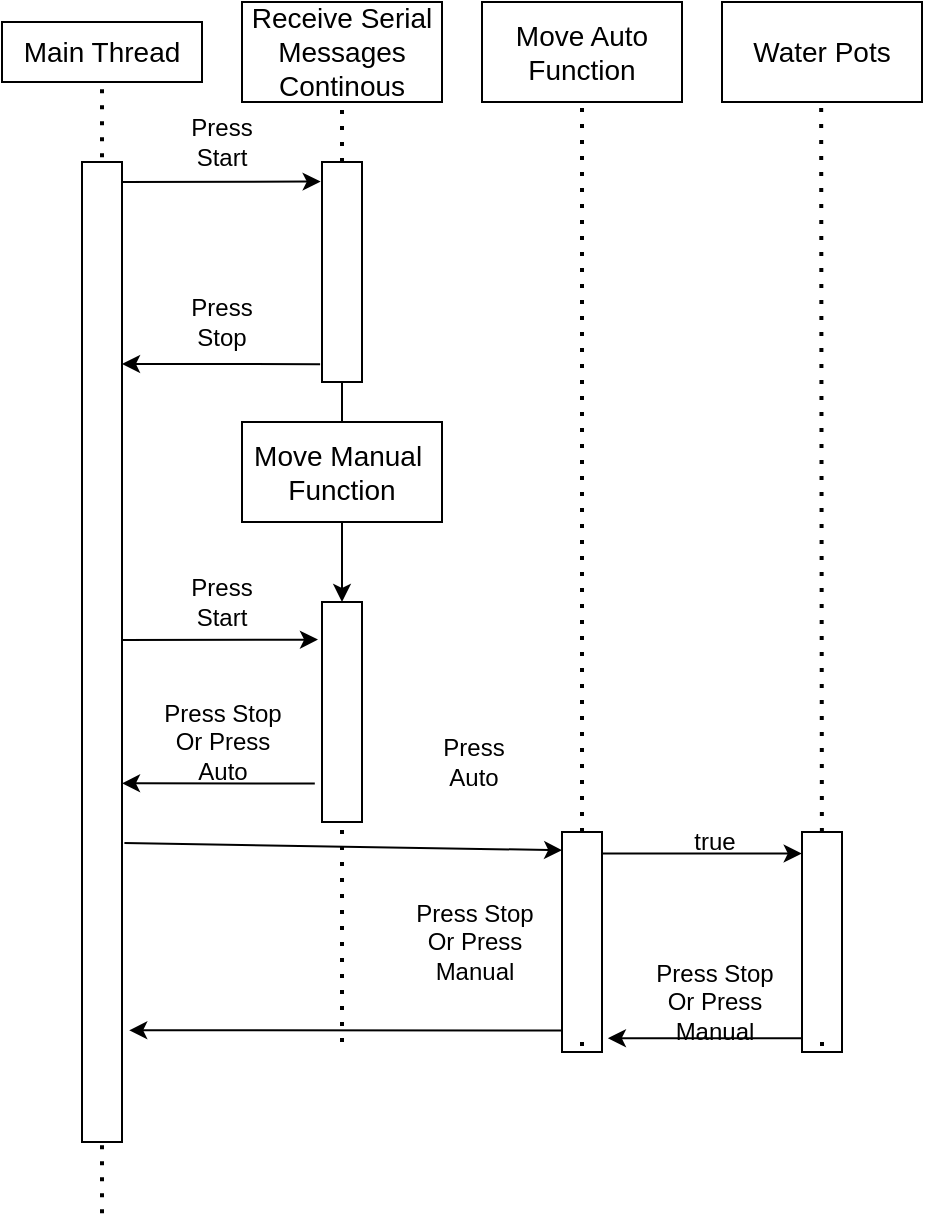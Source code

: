 <mxfile version="13.4.4" type="device"><diagram id="8B6aebKGQ5Rk2ummMI2B" name="Page-1"><mxGraphModel dx="1038" dy="580" grid="1" gridSize="10" guides="1" tooltips="1" connect="1" arrows="1" fold="1" page="1" pageScale="1" pageWidth="850" pageHeight="1100" math="0" shadow="0"><root><mxCell id="0"/><mxCell id="1" parent="0"/><mxCell id="RhWtDBQpuKGzHbN7073i-4" style="edgeStyle=orthogonalEdgeStyle;rounded=0;orthogonalLoop=1;jettySize=auto;html=1;exitX=0.5;exitY=1;exitDx=0;exitDy=0;entryX=0.5;entryY=0;entryDx=0;entryDy=0;" edge="1" parent="1" source="9WS6tBo4Gh34yldsofoe-9" target="9WS6tBo4Gh34yldsofoe-20"><mxGeometry relative="1" as="geometry"/></mxCell><mxCell id="9WS6tBo4Gh34yldsofoe-17" value="" style="endArrow=none;dashed=1;html=1;dashPattern=1 3;strokeWidth=2;" parent="1" edge="1"><mxGeometry width="50" height="50" relative="1" as="geometry"><mxPoint x="90" y="605.6" as="sourcePoint"/><mxPoint x="90" y="40" as="targetPoint"/></mxGeometry></mxCell><mxCell id="9WS6tBo4Gh34yldsofoe-2" value="&lt;font style=&quot;font-size: 14px&quot;&gt;Main Thread&lt;/font&gt;" style="rounded=0;whiteSpace=wrap;html=1;" parent="1" vertex="1"><mxGeometry x="40" y="10" width="100" height="30" as="geometry"/></mxCell><mxCell id="9WS6tBo4Gh34yldsofoe-5" value="" style="rounded=0;whiteSpace=wrap;html=1;" parent="1" vertex="1"><mxGeometry x="80" y="80" width="20" height="490" as="geometry"/></mxCell><mxCell id="9WS6tBo4Gh34yldsofoe-8" value="&lt;font style=&quot;font-size: 14px&quot;&gt;Receive Serial Messages Continous&lt;/font&gt;" style="rounded=0;whiteSpace=wrap;html=1;" parent="1" vertex="1"><mxGeometry x="160" width="100" height="50" as="geometry"/></mxCell><mxCell id="9WS6tBo4Gh34yldsofoe-9" value="" style="rounded=0;whiteSpace=wrap;html=1;" parent="1" vertex="1"><mxGeometry x="200" y="80" width="20" height="110" as="geometry"/></mxCell><mxCell id="9WS6tBo4Gh34yldsofoe-11" value="" style="endArrow=classic;html=1;entryX=-0.033;entryY=0.089;entryDx=0;entryDy=0;entryPerimeter=0;" parent="1" target="9WS6tBo4Gh34yldsofoe-9" edge="1"><mxGeometry width="50" height="50" relative="1" as="geometry"><mxPoint x="100" y="90" as="sourcePoint"/><mxPoint x="150" y="40" as="targetPoint"/></mxGeometry></mxCell><mxCell id="9WS6tBo4Gh34yldsofoe-12" value="Press Start" style="text;html=1;strokeColor=none;fillColor=none;align=center;verticalAlign=middle;whiteSpace=wrap;rounded=0;" parent="1" vertex="1"><mxGeometry x="130" y="60" width="40" height="20" as="geometry"/></mxCell><mxCell id="9WS6tBo4Gh34yldsofoe-21" value="" style="endArrow=classic;html=1;entryX=-0.1;entryY=0.171;entryDx=0;entryDy=0;entryPerimeter=0;" parent="1" target="9WS6tBo4Gh34yldsofoe-20" edge="1"><mxGeometry width="50" height="50" relative="1" as="geometry"><mxPoint x="100" y="319" as="sourcePoint"/><mxPoint x="200.0" y="230.0" as="targetPoint"/></mxGeometry></mxCell><mxCell id="9WS6tBo4Gh34yldsofoe-22" value="Press Start" style="text;html=1;strokeColor=none;fillColor=none;align=center;verticalAlign=middle;whiteSpace=wrap;rounded=0;" parent="1" vertex="1"><mxGeometry x="130" y="290" width="40" height="20" as="geometry"/></mxCell><mxCell id="9WS6tBo4Gh34yldsofoe-23" value="" style="endArrow=none;dashed=1;html=1;dashPattern=1 3;strokeWidth=2;exitX=0.5;exitY=0;exitDx=0;exitDy=0;" parent="1" source="9WS6tBo4Gh34yldsofoe-9" edge="1"><mxGeometry width="50" height="50" relative="1" as="geometry"><mxPoint x="160" y="100" as="sourcePoint"/><mxPoint x="210" y="50" as="targetPoint"/></mxGeometry></mxCell><mxCell id="9WS6tBo4Gh34yldsofoe-27" value="Press Stop" style="text;html=1;strokeColor=none;fillColor=none;align=center;verticalAlign=middle;whiteSpace=wrap;rounded=0;" parent="1" vertex="1"><mxGeometry x="130" y="150" width="40" height="20" as="geometry"/></mxCell><mxCell id="9WS6tBo4Gh34yldsofoe-28" value="" style="endArrow=classic;html=1;entryX=1;entryY=0.634;entryDx=0;entryDy=0;entryPerimeter=0;exitX=-0.18;exitY=0.825;exitDx=0;exitDy=0;exitPerimeter=0;" parent="1" source="9WS6tBo4Gh34yldsofoe-20" edge="1" target="9WS6tBo4Gh34yldsofoe-5"><mxGeometry width="50" height="50" relative="1" as="geometry"><mxPoint x="197.2" y="300" as="sourcePoint"/><mxPoint x="100.0" y="300.8" as="targetPoint"/></mxGeometry></mxCell><mxCell id="9WS6tBo4Gh34yldsofoe-29" value="Press Stop Or Press Auto" style="text;html=1;strokeColor=none;fillColor=none;align=center;verticalAlign=middle;whiteSpace=wrap;rounded=0;" parent="1" vertex="1"><mxGeometry x="113.6" y="360" width="72.8" height="20" as="geometry"/></mxCell><mxCell id="9WS6tBo4Gh34yldsofoe-31" value="&lt;span style=&quot;font-size: 14px&quot;&gt;Move Auto&lt;br&gt;Function&lt;br&gt;&lt;/span&gt;" style="rounded=0;whiteSpace=wrap;html=1;" parent="1" vertex="1"><mxGeometry x="280" width="100" height="50" as="geometry"/></mxCell><mxCell id="9WS6tBo4Gh34yldsofoe-36" value="" style="endArrow=classic;html=1;entryX=0.004;entryY=0.083;entryDx=0;entryDy=0;entryPerimeter=0;exitX=1.06;exitY=0.695;exitDx=0;exitDy=0;exitPerimeter=0;" parent="1" target="9WS6tBo4Gh34yldsofoe-35" edge="1" source="9WS6tBo4Gh34yldsofoe-5"><mxGeometry width="50" height="50" relative="1" as="geometry"><mxPoint x="105" y="340" as="sourcePoint"/><mxPoint x="415" y="340" as="targetPoint"/></mxGeometry></mxCell><mxCell id="9WS6tBo4Gh34yldsofoe-37" value="Press Auto" style="text;html=1;strokeColor=none;fillColor=none;align=center;verticalAlign=middle;whiteSpace=wrap;rounded=0;" parent="1" vertex="1"><mxGeometry x="256.4" y="370" width="40" height="20" as="geometry"/></mxCell><mxCell id="9WS6tBo4Gh34yldsofoe-38" value="" style="endArrow=classic;html=1;entryX=1.18;entryY=0.886;entryDx=0;entryDy=0;entryPerimeter=0;exitX=0.004;exitY=0.902;exitDx=0;exitDy=0;exitPerimeter=0;" parent="1" source="9WS6tBo4Gh34yldsofoe-35" target="9WS6tBo4Gh34yldsofoe-5" edge="1"><mxGeometry width="50" height="50" relative="1" as="geometry"><mxPoint x="415" y="430" as="sourcePoint"/><mxPoint x="465" y="380" as="targetPoint"/></mxGeometry></mxCell><mxCell id="9WS6tBo4Gh34yldsofoe-39" value="Press Stop Or Press Manual" style="text;html=1;strokeColor=none;fillColor=none;align=center;verticalAlign=middle;whiteSpace=wrap;rounded=0;" parent="1" vertex="1"><mxGeometry x="240" y="460" width="72.8" height="20" as="geometry"/></mxCell><mxCell id="9WS6tBo4Gh34yldsofoe-41" value="" style="endArrow=none;dashed=1;html=1;dashPattern=1 3;strokeWidth=2;" parent="1" edge="1" source="9WS6tBo4Gh34yldsofoe-35"><mxGeometry width="50" height="50" relative="1" as="geometry"><mxPoint x="330" y="520" as="sourcePoint"/><mxPoint x="330" y="50" as="targetPoint"/></mxGeometry></mxCell><mxCell id="9WS6tBo4Gh34yldsofoe-42" value="" style="endArrow=classic;html=1;exitX=-0.047;exitY=0.919;exitDx=0;exitDy=0;exitPerimeter=0;" parent="1" source="9WS6tBo4Gh34yldsofoe-9" edge="1"><mxGeometry width="50" height="50" relative="1" as="geometry"><mxPoint x="200" y="192" as="sourcePoint"/><mxPoint x="100" y="181" as="targetPoint"/></mxGeometry></mxCell><mxCell id="9WS6tBo4Gh34yldsofoe-43" value="&lt;span style=&quot;font-size: 14px&quot;&gt;Water Pots&lt;br&gt;&lt;/span&gt;" style="rounded=0;whiteSpace=wrap;html=1;" parent="1" vertex="1"><mxGeometry x="400" width="100" height="50" as="geometry"/></mxCell><mxCell id="9WS6tBo4Gh34yldsofoe-45" value="" style="endArrow=classic;html=1;exitX=0;exitY=0.937;exitDx=0;exitDy=0;exitPerimeter=0;entryX=1.147;entryY=0.937;entryDx=0;entryDy=0;entryPerimeter=0;" parent="1" source="9WS6tBo4Gh34yldsofoe-44" target="9WS6tBo4Gh34yldsofoe-35" edge="1"><mxGeometry width="50" height="50" relative="1" as="geometry"><mxPoint x="440" y="440" as="sourcePoint"/><mxPoint x="490" y="390" as="targetPoint"/></mxGeometry></mxCell><mxCell id="9WS6tBo4Gh34yldsofoe-46" value="" style="endArrow=classic;html=1;entryX=-0.007;entryY=0.098;entryDx=0;entryDy=0;entryPerimeter=0;exitX=1;exitY=0.098;exitDx=0;exitDy=0;exitPerimeter=0;" parent="1" target="9WS6tBo4Gh34yldsofoe-44" edge="1" source="9WS6tBo4Gh34yldsofoe-35"><mxGeometry width="50" height="50" relative="1" as="geometry"><mxPoint x="340" y="340" as="sourcePoint"/><mxPoint x="390" y="290" as="targetPoint"/></mxGeometry></mxCell><mxCell id="9WS6tBo4Gh34yldsofoe-47" value="Press Stop Or Press Manual" style="text;html=1;strokeColor=none;fillColor=none;align=center;verticalAlign=middle;whiteSpace=wrap;rounded=0;" parent="1" vertex="1"><mxGeometry x="360" y="490" width="72.8" height="20" as="geometry"/></mxCell><mxCell id="9WS6tBo4Gh34yldsofoe-48" value="" style="endArrow=none;dashed=1;html=1;dashPattern=1 3;strokeWidth=2;" parent="1" edge="1" source="9WS6tBo4Gh34yldsofoe-44"><mxGeometry width="50" height="50" relative="1" as="geometry"><mxPoint x="450" y="520" as="sourcePoint"/><mxPoint x="449.58" y="50.0" as="targetPoint"/></mxGeometry></mxCell><mxCell id="9WS6tBo4Gh34yldsofoe-20" value="" style="rounded=0;whiteSpace=wrap;html=1;" parent="1" vertex="1"><mxGeometry x="200" y="300" width="20" height="110" as="geometry"/></mxCell><mxCell id="RhWtDBQpuKGzHbN7073i-1" value="" style="endArrow=none;dashed=1;html=1;dashPattern=1 3;strokeWidth=2;" edge="1" parent="1" target="9WS6tBo4Gh34yldsofoe-20"><mxGeometry width="50" height="50" relative="1" as="geometry"><mxPoint x="210" y="520" as="sourcePoint"/><mxPoint x="209.5" y="185" as="targetPoint"/></mxGeometry></mxCell><mxCell id="9WS6tBo4Gh34yldsofoe-35" value="" style="rounded=0;whiteSpace=wrap;html=1;" parent="1" vertex="1"><mxGeometry x="320" y="415" width="20" height="110" as="geometry"/></mxCell><mxCell id="RhWtDBQpuKGzHbN7073i-2" value="" style="endArrow=none;dashed=1;html=1;dashPattern=1 3;strokeWidth=2;" edge="1" parent="1" target="9WS6tBo4Gh34yldsofoe-35"><mxGeometry width="50" height="50" relative="1" as="geometry"><mxPoint x="330" y="520" as="sourcePoint"/><mxPoint x="330" y="50" as="targetPoint"/></mxGeometry></mxCell><mxCell id="9WS6tBo4Gh34yldsofoe-44" value="" style="rounded=0;whiteSpace=wrap;html=1;" parent="1" vertex="1"><mxGeometry x="440" y="415" width="20" height="110" as="geometry"/></mxCell><mxCell id="RhWtDBQpuKGzHbN7073i-3" value="" style="endArrow=none;dashed=1;html=1;dashPattern=1 3;strokeWidth=2;" edge="1" parent="1" target="9WS6tBo4Gh34yldsofoe-44"><mxGeometry width="50" height="50" relative="1" as="geometry"><mxPoint x="450" y="520" as="sourcePoint"/><mxPoint x="449.58" y="50" as="targetPoint"/></mxGeometry></mxCell><mxCell id="2" value="true" style="text;html=1;align=center;verticalAlign=middle;resizable=0;points=[];autosize=1;" vertex="1" parent="1"><mxGeometry x="376.4" y="410" width="40" height="20" as="geometry"/></mxCell><mxCell id="9WS6tBo4Gh34yldsofoe-19" value="&lt;span style=&quot;font-size: 14px&quot;&gt;Move Manual&amp;nbsp;&lt;br&gt;Function&lt;br&gt;&lt;/span&gt;" style="rounded=0;whiteSpace=wrap;html=1;" parent="1" vertex="1"><mxGeometry x="160" y="210" width="100" height="50" as="geometry"/></mxCell></root></mxGraphModel></diagram></mxfile>